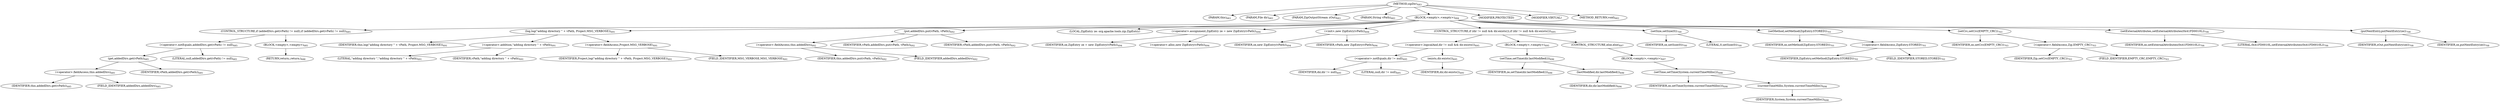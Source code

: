 digraph "zipDir" {  
"1707" [label = <(METHOD,zipDir)<SUB>683</SUB>> ]
"75" [label = <(PARAM,this)<SUB>683</SUB>> ]
"1708" [label = <(PARAM,File dir)<SUB>683</SUB>> ]
"1709" [label = <(PARAM,ZipOutputStream zOut)<SUB>683</SUB>> ]
"1710" [label = <(PARAM,String vPath)<SUB>683</SUB>> ]
"1711" [label = <(BLOCK,&lt;empty&gt;,&lt;empty&gt;)<SUB>684</SUB>> ]
"1712" [label = <(CONTROL_STRUCTURE,if (addedDirs.get(vPath) != null),if (addedDirs.get(vPath) != null))<SUB>685</SUB>> ]
"1713" [label = <(&lt;operator&gt;.notEquals,addedDirs.get(vPath) != null)<SUB>685</SUB>> ]
"1714" [label = <(get,addedDirs.get(vPath))<SUB>685</SUB>> ]
"1715" [label = <(&lt;operator&gt;.fieldAccess,this.addedDirs)<SUB>685</SUB>> ]
"1716" [label = <(IDENTIFIER,this,addedDirs.get(vPath))<SUB>685</SUB>> ]
"1717" [label = <(FIELD_IDENTIFIER,addedDirs,addedDirs)<SUB>685</SUB>> ]
"1718" [label = <(IDENTIFIER,vPath,addedDirs.get(vPath))<SUB>685</SUB>> ]
"1719" [label = <(LITERAL,null,addedDirs.get(vPath) != null)<SUB>685</SUB>> ]
"1720" [label = <(BLOCK,&lt;empty&gt;,&lt;empty&gt;)<SUB>685</SUB>> ]
"1721" [label = <(RETURN,return;,return;)<SUB>688</SUB>> ]
"1722" [label = <(log,log(&quot;adding directory &quot; + vPath, Project.MSG_VERBOSE))<SUB>691</SUB>> ]
"74" [label = <(IDENTIFIER,this,log(&quot;adding directory &quot; + vPath, Project.MSG_VERBOSE))<SUB>691</SUB>> ]
"1723" [label = <(&lt;operator&gt;.addition,&quot;adding directory &quot; + vPath)<SUB>691</SUB>> ]
"1724" [label = <(LITERAL,&quot;adding directory &quot;,&quot;adding directory &quot; + vPath)<SUB>691</SUB>> ]
"1725" [label = <(IDENTIFIER,vPath,&quot;adding directory &quot; + vPath)<SUB>691</SUB>> ]
"1726" [label = <(&lt;operator&gt;.fieldAccess,Project.MSG_VERBOSE)<SUB>691</SUB>> ]
"1727" [label = <(IDENTIFIER,Project,log(&quot;adding directory &quot; + vPath, Project.MSG_VERBOSE))<SUB>691</SUB>> ]
"1728" [label = <(FIELD_IDENTIFIER,MSG_VERBOSE,MSG_VERBOSE)<SUB>691</SUB>> ]
"1729" [label = <(put,addedDirs.put(vPath, vPath))<SUB>692</SUB>> ]
"1730" [label = <(&lt;operator&gt;.fieldAccess,this.addedDirs)<SUB>692</SUB>> ]
"1731" [label = <(IDENTIFIER,this,addedDirs.put(vPath, vPath))<SUB>692</SUB>> ]
"1732" [label = <(FIELD_IDENTIFIER,addedDirs,addedDirs)<SUB>692</SUB>> ]
"1733" [label = <(IDENTIFIER,vPath,addedDirs.put(vPath, vPath))<SUB>692</SUB>> ]
"1734" [label = <(IDENTIFIER,vPath,addedDirs.put(vPath, vPath))<SUB>692</SUB>> ]
"77" [label = <(LOCAL,ZipEntry ze: org.apache.tools.zip.ZipEntry)> ]
"1735" [label = <(&lt;operator&gt;.assignment,ZipEntry ze = new ZipEntry(vPath))<SUB>694</SUB>> ]
"1736" [label = <(IDENTIFIER,ze,ZipEntry ze = new ZipEntry(vPath))<SUB>694</SUB>> ]
"1737" [label = <(&lt;operator&gt;.alloc,new ZipEntry(vPath))<SUB>694</SUB>> ]
"1738" [label = <(&lt;init&gt;,new ZipEntry(vPath))<SUB>694</SUB>> ]
"76" [label = <(IDENTIFIER,ze,new ZipEntry(vPath))<SUB>694</SUB>> ]
"1739" [label = <(IDENTIFIER,vPath,new ZipEntry(vPath))<SUB>694</SUB>> ]
"1740" [label = <(CONTROL_STRUCTURE,if (dir != null &amp;&amp; dir.exists()),if (dir != null &amp;&amp; dir.exists()))<SUB>695</SUB>> ]
"1741" [label = <(&lt;operator&gt;.logicalAnd,dir != null &amp;&amp; dir.exists())<SUB>695</SUB>> ]
"1742" [label = <(&lt;operator&gt;.notEquals,dir != null)<SUB>695</SUB>> ]
"1743" [label = <(IDENTIFIER,dir,dir != null)<SUB>695</SUB>> ]
"1744" [label = <(LITERAL,null,dir != null)<SUB>695</SUB>> ]
"1745" [label = <(exists,dir.exists())<SUB>695</SUB>> ]
"1746" [label = <(IDENTIFIER,dir,dir.exists())<SUB>695</SUB>> ]
"1747" [label = <(BLOCK,&lt;empty&gt;,&lt;empty&gt;)<SUB>695</SUB>> ]
"1748" [label = <(setTime,setTime(dir.lastModified()))<SUB>696</SUB>> ]
"1749" [label = <(IDENTIFIER,ze,setTime(dir.lastModified()))<SUB>696</SUB>> ]
"1750" [label = <(lastModified,dir.lastModified())<SUB>696</SUB>> ]
"1751" [label = <(IDENTIFIER,dir,dir.lastModified())<SUB>696</SUB>> ]
"1752" [label = <(CONTROL_STRUCTURE,else,else)<SUB>697</SUB>> ]
"1753" [label = <(BLOCK,&lt;empty&gt;,&lt;empty&gt;)<SUB>697</SUB>> ]
"1754" [label = <(setTime,setTime(System.currentTimeMillis()))<SUB>698</SUB>> ]
"1755" [label = <(IDENTIFIER,ze,setTime(System.currentTimeMillis()))<SUB>698</SUB>> ]
"1756" [label = <(currentTimeMillis,System.currentTimeMillis())<SUB>698</SUB>> ]
"1757" [label = <(IDENTIFIER,System,System.currentTimeMillis())<SUB>698</SUB>> ]
"1758" [label = <(setSize,setSize(0))<SUB>700</SUB>> ]
"1759" [label = <(IDENTIFIER,ze,setSize(0))<SUB>700</SUB>> ]
"1760" [label = <(LITERAL,0,setSize(0))<SUB>700</SUB>> ]
"1761" [label = <(setMethod,setMethod(ZipEntry.STORED))<SUB>701</SUB>> ]
"1762" [label = <(IDENTIFIER,ze,setMethod(ZipEntry.STORED))<SUB>701</SUB>> ]
"1763" [label = <(&lt;operator&gt;.fieldAccess,ZipEntry.STORED)<SUB>701</SUB>> ]
"1764" [label = <(IDENTIFIER,ZipEntry,setMethod(ZipEntry.STORED))<SUB>701</SUB>> ]
"1765" [label = <(FIELD_IDENTIFIER,STORED,STORED)<SUB>701</SUB>> ]
"1766" [label = <(setCrc,setCrc(EMPTY_CRC))<SUB>703</SUB>> ]
"1767" [label = <(IDENTIFIER,ze,setCrc(EMPTY_CRC))<SUB>703</SUB>> ]
"1768" [label = <(&lt;operator&gt;.fieldAccess,Zip.EMPTY_CRC)<SUB>703</SUB>> ]
"1769" [label = <(IDENTIFIER,Zip,setCrc(EMPTY_CRC))<SUB>703</SUB>> ]
"1770" [label = <(FIELD_IDENTIFIER,EMPTY_CRC,EMPTY_CRC)<SUB>703</SUB>> ]
"1771" [label = <(setExternalAttributes,setExternalAttributes(0x41FD0010L))<SUB>706</SUB>> ]
"1772" [label = <(IDENTIFIER,ze,setExternalAttributes(0x41FD0010L))<SUB>706</SUB>> ]
"1773" [label = <(LITERAL,0x41FD0010L,setExternalAttributes(0x41FD0010L))<SUB>706</SUB>> ]
"1774" [label = <(putNextEntry,putNextEntry(ze))<SUB>708</SUB>> ]
"1775" [label = <(IDENTIFIER,zOut,putNextEntry(ze))<SUB>708</SUB>> ]
"1776" [label = <(IDENTIFIER,ze,putNextEntry(ze))<SUB>708</SUB>> ]
"1777" [label = <(MODIFIER,PROTECTED)> ]
"1778" [label = <(MODIFIER,VIRTUAL)> ]
"1779" [label = <(METHOD_RETURN,void)<SUB>683</SUB>> ]
  "1707" -> "75" 
  "1707" -> "1708" 
  "1707" -> "1709" 
  "1707" -> "1710" 
  "1707" -> "1711" 
  "1707" -> "1777" 
  "1707" -> "1778" 
  "1707" -> "1779" 
  "1711" -> "1712" 
  "1711" -> "1722" 
  "1711" -> "1729" 
  "1711" -> "77" 
  "1711" -> "1735" 
  "1711" -> "1738" 
  "1711" -> "1740" 
  "1711" -> "1758" 
  "1711" -> "1761" 
  "1711" -> "1766" 
  "1711" -> "1771" 
  "1711" -> "1774" 
  "1712" -> "1713" 
  "1712" -> "1720" 
  "1713" -> "1714" 
  "1713" -> "1719" 
  "1714" -> "1715" 
  "1714" -> "1718" 
  "1715" -> "1716" 
  "1715" -> "1717" 
  "1720" -> "1721" 
  "1722" -> "74" 
  "1722" -> "1723" 
  "1722" -> "1726" 
  "1723" -> "1724" 
  "1723" -> "1725" 
  "1726" -> "1727" 
  "1726" -> "1728" 
  "1729" -> "1730" 
  "1729" -> "1733" 
  "1729" -> "1734" 
  "1730" -> "1731" 
  "1730" -> "1732" 
  "1735" -> "1736" 
  "1735" -> "1737" 
  "1738" -> "76" 
  "1738" -> "1739" 
  "1740" -> "1741" 
  "1740" -> "1747" 
  "1740" -> "1752" 
  "1741" -> "1742" 
  "1741" -> "1745" 
  "1742" -> "1743" 
  "1742" -> "1744" 
  "1745" -> "1746" 
  "1747" -> "1748" 
  "1748" -> "1749" 
  "1748" -> "1750" 
  "1750" -> "1751" 
  "1752" -> "1753" 
  "1753" -> "1754" 
  "1754" -> "1755" 
  "1754" -> "1756" 
  "1756" -> "1757" 
  "1758" -> "1759" 
  "1758" -> "1760" 
  "1761" -> "1762" 
  "1761" -> "1763" 
  "1763" -> "1764" 
  "1763" -> "1765" 
  "1766" -> "1767" 
  "1766" -> "1768" 
  "1768" -> "1769" 
  "1768" -> "1770" 
  "1771" -> "1772" 
  "1771" -> "1773" 
  "1774" -> "1775" 
  "1774" -> "1776" 
}
